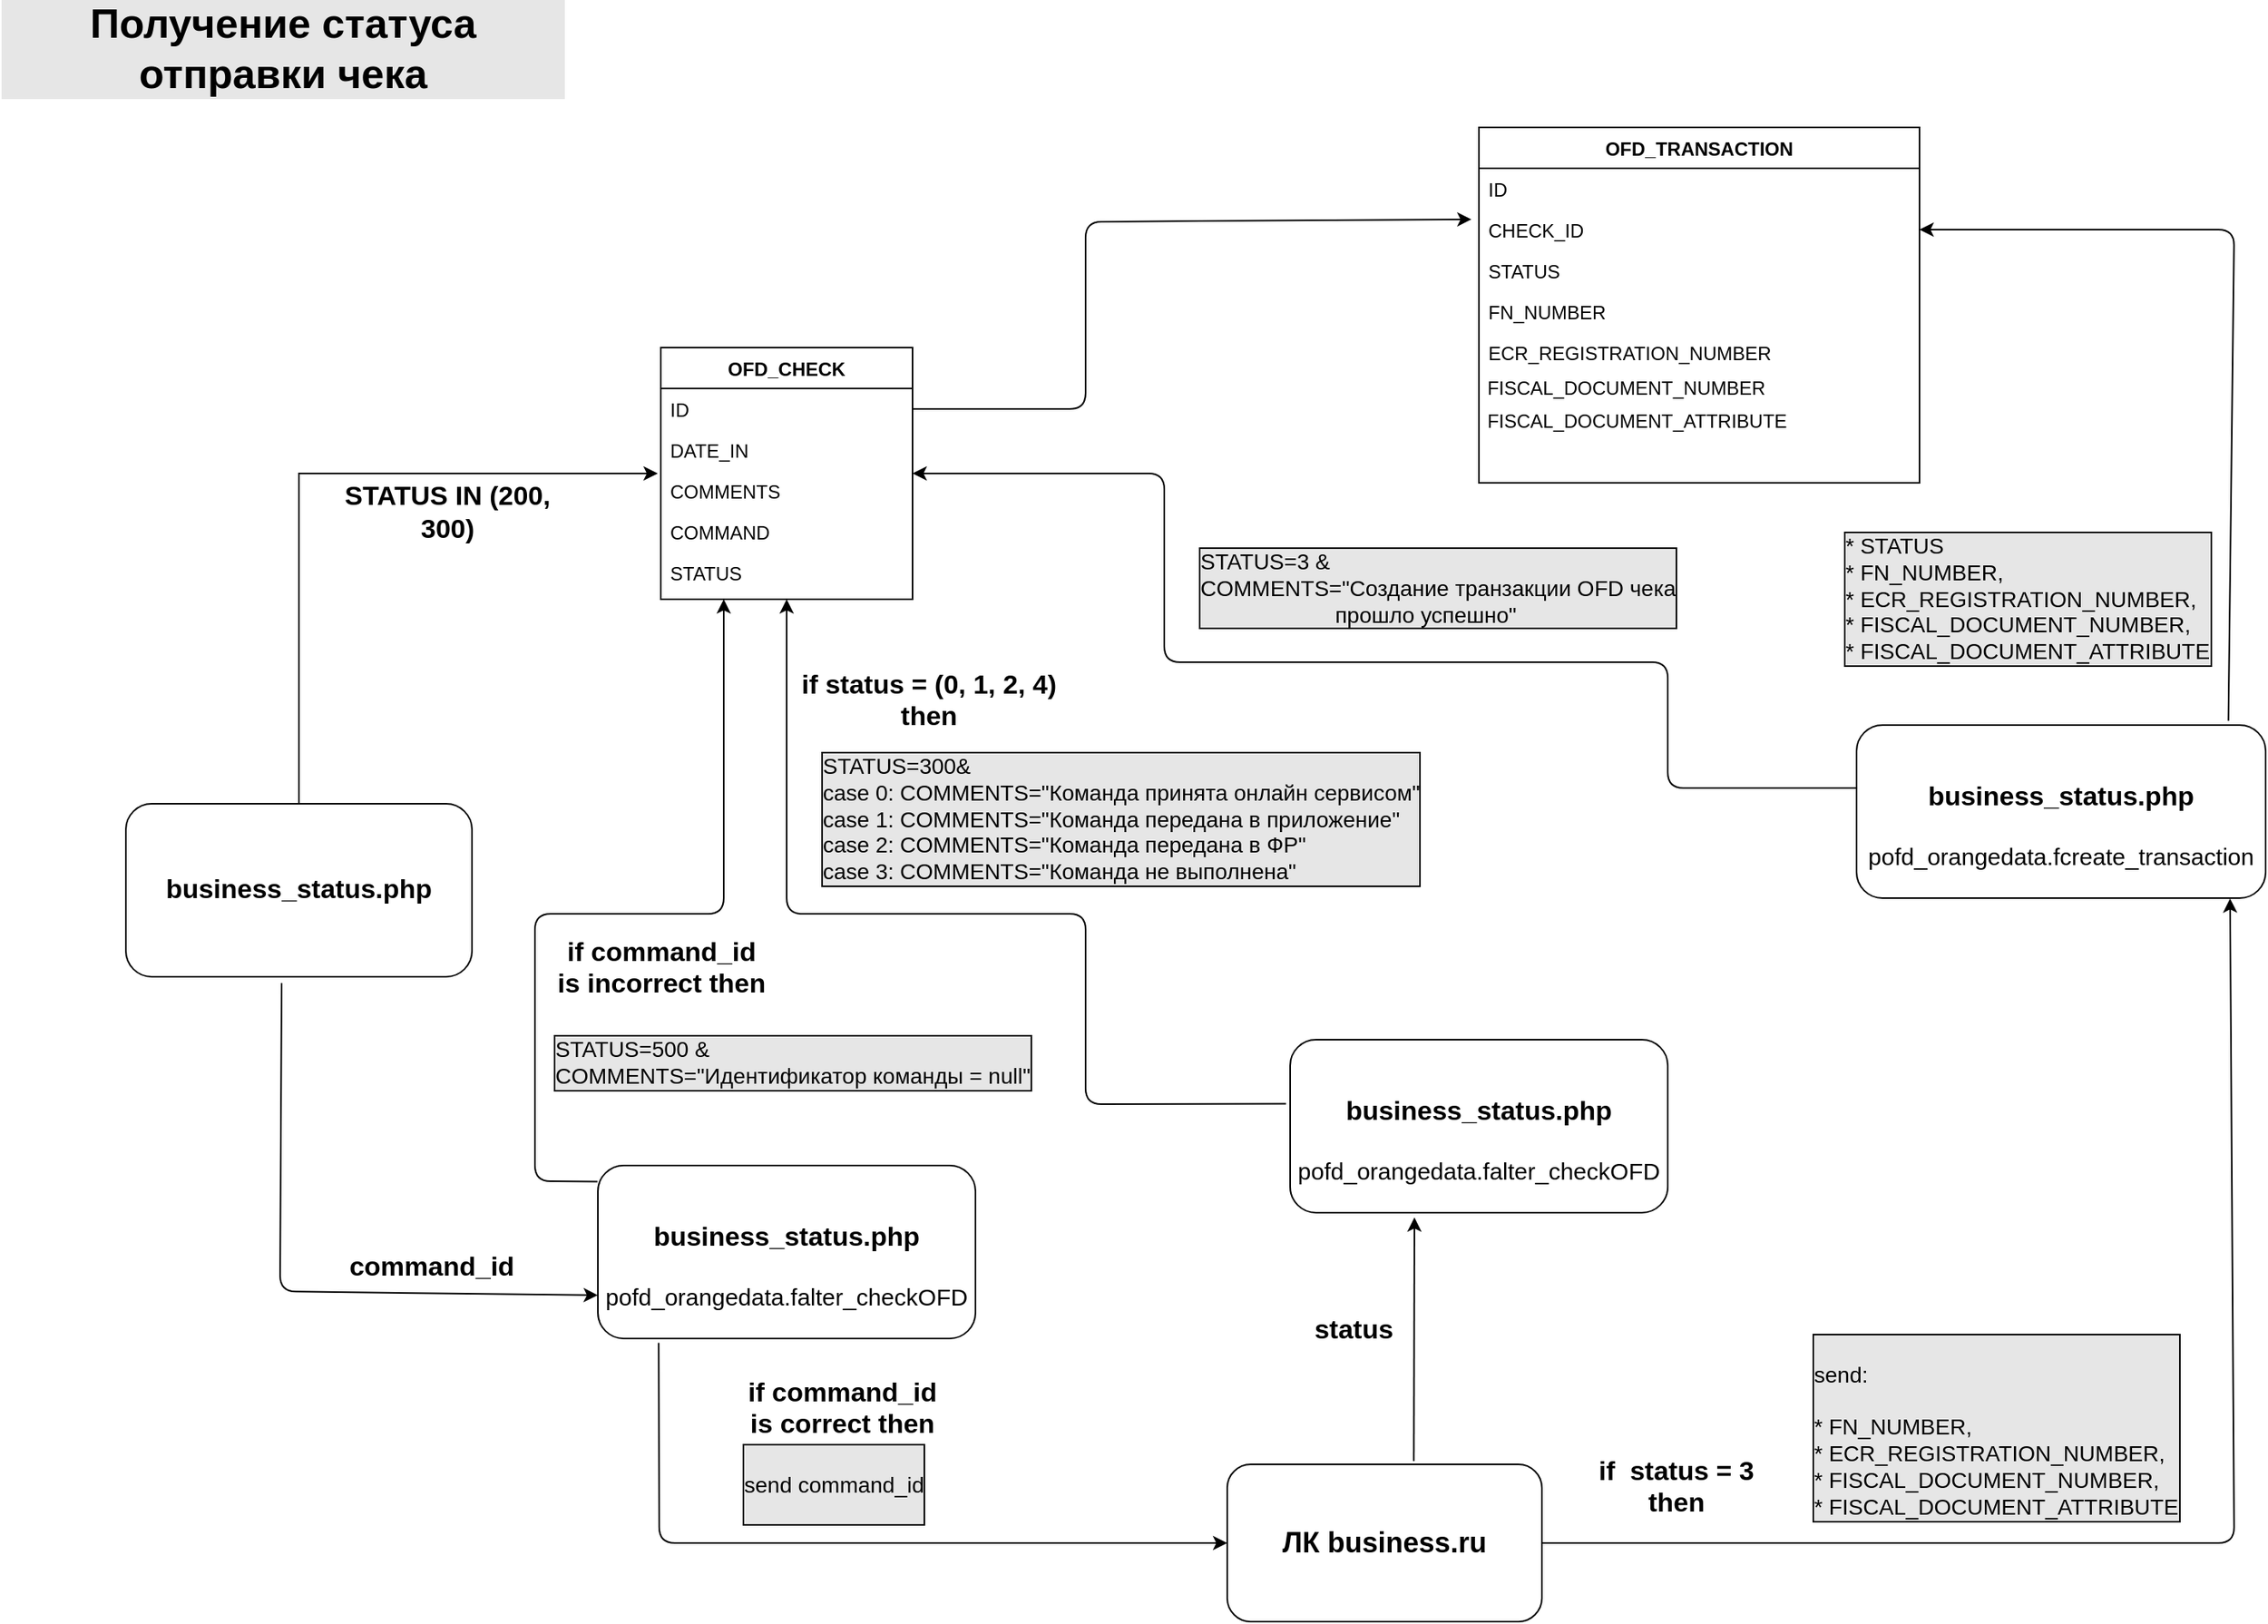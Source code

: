<mxfile version="12.9.6" type="github">
  <diagram id="C5RBs43oDa-KdzZeNtuy" name="Page-1">
    <mxGraphModel dx="866" dy="457" grid="1" gridSize="10" guides="1" tooltips="1" connect="1" arrows="1" fold="1" page="1" pageScale="1" pageWidth="827" pageHeight="1169" math="0" shadow="0">
      <root>
        <mxCell id="WIyWlLk6GJQsqaUBKTNV-0" />
        <mxCell id="WIyWlLk6GJQsqaUBKTNV-1" parent="WIyWlLk6GJQsqaUBKTNV-0" />
        <mxCell id="qi2p8pHKqPYSHHXsWVHH-112" style="edgeStyle=orthogonalEdgeStyle;rounded=0;orthogonalLoop=1;jettySize=auto;html=1;exitX=0.5;exitY=0;exitDx=0;exitDy=0;entryX=-0.012;entryY=0.077;entryDx=0;entryDy=0;entryPerimeter=0;fontSize=12;" parent="WIyWlLk6GJQsqaUBKTNV-1" source="qi2p8pHKqPYSHHXsWVHH-23" target="zkfFHV4jXpPFQw0GAbJ--3" edge="1">
          <mxGeometry relative="1" as="geometry" />
        </mxCell>
        <mxCell id="qi2p8pHKqPYSHHXsWVHH-23" value="&lt;div&gt;&lt;br&gt;&lt;/div&gt;&lt;div&gt;&lt;font size=&quot;1&quot;&gt;&lt;b style=&quot;font-size: 17px&quot;&gt;business_status.php&lt;/b&gt;&lt;/font&gt;&lt;/div&gt;&lt;div&gt;&lt;br&gt;&lt;/div&gt;" style="rounded=1;whiteSpace=wrap;html=1;fontSize=15;" parent="WIyWlLk6GJQsqaUBKTNV-1" vertex="1">
          <mxGeometry x="150" y="550" width="220" height="110" as="geometry" />
        </mxCell>
        <mxCell id="qi2p8pHKqPYSHHXsWVHH-44" value="&lt;div style=&quot;font-size: 18px&quot;&gt;&lt;b&gt;ЛК business.ru&lt;/b&gt;&lt;/div&gt;" style="rounded=1;whiteSpace=wrap;html=1;fontSize=15;" parent="WIyWlLk6GJQsqaUBKTNV-1" vertex="1">
          <mxGeometry x="850" y="970" width="200" height="100" as="geometry" />
        </mxCell>
        <mxCell id="qi2p8pHKqPYSHHXsWVHH-83" value="&lt;div style=&quot;font-size: 26px&quot;&gt;Получение статуса отправки чека&lt;/div&gt;" style="text;html=1;strokeColor=none;fillColor=none;align=center;verticalAlign=middle;whiteSpace=wrap;rounded=0;labelBackgroundColor=#E6E6E6;fontSize=26;fontStyle=1" parent="WIyWlLk6GJQsqaUBKTNV-1" vertex="1">
          <mxGeometry x="70" y="60" width="360" height="20" as="geometry" />
        </mxCell>
        <mxCell id="qi2p8pHKqPYSHHXsWVHH-106" value="" style="endArrow=classic;html=1;fontSize=12;exitX=1;exitY=0.5;exitDx=0;exitDy=0;entryX=-0.017;entryY=0.249;entryDx=0;entryDy=0;entryPerimeter=0;" parent="WIyWlLk6GJQsqaUBKTNV-1" source="zkfFHV4jXpPFQw0GAbJ--1" target="qi2p8pHKqPYSHHXsWVHH-88" edge="1">
          <mxGeometry width="50" height="50" relative="1" as="geometry">
            <mxPoint x="840" y="310" as="sourcePoint" />
            <mxPoint x="890" y="260" as="targetPoint" />
            <Array as="points">
              <mxPoint x="760" y="299" />
              <mxPoint x="760" y="180" />
            </Array>
          </mxGeometry>
        </mxCell>
        <mxCell id="qi2p8pHKqPYSHHXsWVHH-108" value="STATUS&#xa;" style="text;align=left;verticalAlign=top;spacingLeft=4;spacingRight=4;overflow=hidden;rotatable=0;points=[[0,0.5],[1,0.5]];portConstraint=eastwest;rounded=0;shadow=0;html=0;" parent="WIyWlLk6GJQsqaUBKTNV-1" vertex="1">
          <mxGeometry x="490" y="390" width="160" height="26" as="geometry" />
        </mxCell>
        <mxCell id="qi2p8pHKqPYSHHXsWVHH-113" value="STATUS IN (200, 300)" style="text;html=1;strokeColor=none;fillColor=none;align=center;verticalAlign=middle;whiteSpace=wrap;rounded=0;labelBackgroundColor=none;fontSize=17;fontStyle=1" parent="WIyWlLk6GJQsqaUBKTNV-1" vertex="1">
          <mxGeometry x="269" y="340" width="171" height="50" as="geometry" />
        </mxCell>
        <mxCell id="qi2p8pHKqPYSHHXsWVHH-115" value="&lt;div&gt;&lt;br&gt;&lt;/div&gt;&lt;div&gt;&lt;font size=&quot;1&quot;&gt;&lt;b style=&quot;font-size: 17px&quot;&gt;business_status.php&lt;/b&gt;&lt;/font&gt;&lt;/div&gt;&lt;div&gt;&lt;br&gt;&lt;/div&gt;&lt;div&gt;pofd_orangedata.falter_checkOFD&lt;br&gt;&lt;/div&gt;" style="rounded=1;whiteSpace=wrap;html=1;fontSize=15;" parent="WIyWlLk6GJQsqaUBKTNV-1" vertex="1">
          <mxGeometry x="450" y="780" width="240" height="110" as="geometry" />
        </mxCell>
        <mxCell id="qi2p8pHKqPYSHHXsWVHH-116" value="" style="endArrow=classic;html=1;fontSize=17;exitX=0.45;exitY=1.036;exitDx=0;exitDy=0;exitPerimeter=0;entryX=0;entryY=0.75;entryDx=0;entryDy=0;" parent="WIyWlLk6GJQsqaUBKTNV-1" source="qi2p8pHKqPYSHHXsWVHH-23" target="qi2p8pHKqPYSHHXsWVHH-115" edge="1">
          <mxGeometry width="50" height="50" relative="1" as="geometry">
            <mxPoint x="470" y="830" as="sourcePoint" />
            <mxPoint x="520" y="780" as="targetPoint" />
            <Array as="points">
              <mxPoint x="248" y="860" />
            </Array>
          </mxGeometry>
        </mxCell>
        <mxCell id="qi2p8pHKqPYSHHXsWVHH-117" value="command_id" style="text;html=1;align=center;verticalAlign=middle;resizable=0;points=[];autosize=1;fontSize=17;fontStyle=1" parent="WIyWlLk6GJQsqaUBKTNV-1" vertex="1">
          <mxGeometry x="289" y="830" width="110" height="30" as="geometry" />
        </mxCell>
        <mxCell id="qi2p8pHKqPYSHHXsWVHH-118" value="" style="endArrow=classic;html=1;fontSize=17;exitX=-0.001;exitY=0.093;exitDx=0;exitDy=0;exitPerimeter=0;entryX=0.25;entryY=1;entryDx=0;entryDy=0;" parent="WIyWlLk6GJQsqaUBKTNV-1" source="qi2p8pHKqPYSHHXsWVHH-115" target="zkfFHV4jXpPFQw0GAbJ--0" edge="1">
          <mxGeometry width="50" height="50" relative="1" as="geometry">
            <mxPoint x="470" y="710" as="sourcePoint" />
            <mxPoint x="520" y="660" as="targetPoint" />
            <Array as="points">
              <mxPoint x="410" y="790" />
              <mxPoint x="410" y="740" />
              <mxPoint x="410" y="620" />
              <mxPoint x="530" y="620" />
            </Array>
          </mxGeometry>
        </mxCell>
        <mxCell id="qi2p8pHKqPYSHHXsWVHH-119" value="&lt;div&gt;&lt;b&gt;if command_id &lt;br&gt;&lt;/b&gt;&lt;/div&gt;&lt;div&gt;&lt;b&gt;is incorrect then&lt;/b&gt;&lt;/div&gt;&lt;div&gt;&lt;b&gt;&lt;br&gt;&lt;/b&gt;&lt;/div&gt;" style="text;html=1;align=center;verticalAlign=middle;resizable=0;points=[];autosize=1;fontSize=17;" parent="WIyWlLk6GJQsqaUBKTNV-1" vertex="1">
          <mxGeometry x="420" y="630" width="140" height="70" as="geometry" />
        </mxCell>
        <mxCell id="qi2p8pHKqPYSHHXsWVHH-120" value="&lt;div style=&quot;font-size: 14px&quot;&gt;&lt;span&gt;&lt;font style=&quot;font-size: 14px&quot;&gt;STATUS=500 &amp;amp; &lt;br&gt;&lt;/font&gt;&lt;/span&gt;&lt;/div&gt;&lt;div style=&quot;font-size: 14px&quot;&gt;&lt;span&gt;&lt;font style=&quot;font-size: 14px&quot;&gt;COMMENTS=&quot;Идентификатор команды = null&quot; &lt;/font&gt;&lt;/span&gt;&lt;br style=&quot;font-size: 14px&quot;&gt;&lt;span&gt;&lt;/span&gt;&lt;/div&gt;&lt;div style=&quot;font-size: 14px&quot;&gt;&lt;span&gt;&lt;/span&gt;&lt;/div&gt;" style="text;html=1;fontSize=14;align=left;labelBackgroundColor=#E6E6E6;labelBorderColor=#000000;" parent="WIyWlLk6GJQsqaUBKTNV-1" vertex="1">
          <mxGeometry x="420" y="690" width="390" height="40" as="geometry" />
        </mxCell>
        <mxCell id="qi2p8pHKqPYSHHXsWVHH-124" value="" style="endArrow=classic;html=1;fontSize=17;exitX=0.161;exitY=1.025;exitDx=0;exitDy=0;exitPerimeter=0;" parent="WIyWlLk6GJQsqaUBKTNV-1" source="qi2p8pHKqPYSHHXsWVHH-115" edge="1">
          <mxGeometry width="50" height="50" relative="1" as="geometry">
            <mxPoint x="530" y="810" as="sourcePoint" />
            <mxPoint x="850" y="1020" as="targetPoint" />
            <Array as="points">
              <mxPoint x="489" y="1020" />
            </Array>
          </mxGeometry>
        </mxCell>
        <mxCell id="qi2p8pHKqPYSHHXsWVHH-125" value="&lt;div&gt;&lt;b&gt;if command_id &lt;br&gt;&lt;/b&gt;&lt;/div&gt;&lt;div&gt;&lt;b&gt;is correct then&lt;/b&gt;&lt;/div&gt;&lt;div&gt;&lt;b&gt;&lt;br&gt;&lt;/b&gt;&lt;/div&gt;" style="text;html=1;align=center;verticalAlign=middle;resizable=0;points=[];autosize=1;fontSize=17;" parent="WIyWlLk6GJQsqaUBKTNV-1" vertex="1">
          <mxGeometry x="540" y="910" width="130" height="70" as="geometry" />
        </mxCell>
        <mxCell id="qi2p8pHKqPYSHHXsWVHH-127" value="&lt;div&gt;&lt;br&gt;&lt;/div&gt;&lt;div&gt;send command_id&lt;/div&gt;&lt;div&gt;&lt;br&gt;&lt;/div&gt;" style="text;html=1;fontSize=14;align=left;labelBackgroundColor=#E6E6E6;labelBorderColor=#000000;" parent="WIyWlLk6GJQsqaUBKTNV-1" vertex="1">
          <mxGeometry x="540" y="950" width="390" height="40" as="geometry" />
        </mxCell>
        <mxCell id="qi2p8pHKqPYSHHXsWVHH-128" value="&lt;div&gt;&lt;br&gt;&lt;/div&gt;&lt;div&gt;&lt;font size=&quot;1&quot;&gt;&lt;b style=&quot;font-size: 17px&quot;&gt;business_status.php&lt;/b&gt;&lt;/font&gt;&lt;/div&gt;&lt;div&gt;&lt;br&gt;&lt;/div&gt;&lt;div&gt;pofd_orangedata.falter_checkOFD&lt;br&gt;&lt;/div&gt;" style="rounded=1;whiteSpace=wrap;html=1;fontSize=15;" parent="WIyWlLk6GJQsqaUBKTNV-1" vertex="1">
          <mxGeometry x="890" y="700" width="240" height="110" as="geometry" />
        </mxCell>
        <mxCell id="qi2p8pHKqPYSHHXsWVHH-129" value="" style="endArrow=classic;html=1;fontSize=17;exitX=0.593;exitY=-0.021;exitDx=0;exitDy=0;exitPerimeter=0;" parent="WIyWlLk6GJQsqaUBKTNV-1" source="qi2p8pHKqPYSHHXsWVHH-44" edge="1">
          <mxGeometry width="50" height="50" relative="1" as="geometry">
            <mxPoint x="920" y="900" as="sourcePoint" />
            <mxPoint x="969" y="813" as="targetPoint" />
          </mxGeometry>
        </mxCell>
        <mxCell id="qi2p8pHKqPYSHHXsWVHH-130" value="&lt;div&gt;&lt;b&gt;status&lt;/b&gt;&lt;/div&gt;" style="text;html=1;align=center;verticalAlign=middle;resizable=0;points=[];autosize=1;fontSize=17;" parent="WIyWlLk6GJQsqaUBKTNV-1" vertex="1">
          <mxGeometry x="900" y="870" width="60" height="30" as="geometry" />
        </mxCell>
        <mxCell id="qi2p8pHKqPYSHHXsWVHH-131" value="" style="endArrow=classic;html=1;fontSize=17;exitX=-0.011;exitY=0.371;exitDx=0;exitDy=0;exitPerimeter=0;entryX=0.5;entryY=1;entryDx=0;entryDy=0;" parent="WIyWlLk6GJQsqaUBKTNV-1" source="qi2p8pHKqPYSHHXsWVHH-128" target="zkfFHV4jXpPFQw0GAbJ--0" edge="1">
          <mxGeometry width="50" height="50" relative="1" as="geometry">
            <mxPoint x="920" y="590" as="sourcePoint" />
            <mxPoint x="970" y="540" as="targetPoint" />
            <Array as="points">
              <mxPoint x="760" y="741" />
              <mxPoint x="760" y="620" />
              <mxPoint x="570" y="620" />
            </Array>
          </mxGeometry>
        </mxCell>
        <mxCell id="qi2p8pHKqPYSHHXsWVHH-132" value="&lt;div&gt;STATUS=300&amp;amp;&lt;/div&gt;&lt;div&gt;case 0: COMMENTS=&quot;Команда принята онлайн сервисом&quot;&lt;/div&gt;&lt;div&gt;case 1: COMMENTS=&quot;Команда передана в приложение&quot;&lt;/div&gt;&lt;div&gt;case 2: COMMENTS=&quot;Команда передана в ФР&quot;&lt;/div&gt;&lt;div&gt;case 3: COMMENTS=&quot;Команда не выполнена&quot;&lt;br&gt;&lt;/div&gt;" style="text;html=1;fontSize=14;align=left;labelBackgroundColor=#E6E6E6;labelBorderColor=#000000;" parent="WIyWlLk6GJQsqaUBKTNV-1" vertex="1">
          <mxGeometry x="590" y="510" width="390" height="40" as="geometry" />
        </mxCell>
        <mxCell id="qi2p8pHKqPYSHHXsWVHH-133" value="&lt;div&gt;&lt;b&gt;if status = (0, 1, 2, 4)&lt;/b&gt;&lt;/div&gt;&lt;div&gt;&lt;b&gt;then&lt;/b&gt;&lt;/div&gt;&lt;div&gt;&lt;b&gt;&lt;br&gt;&lt;/b&gt;&lt;/div&gt;" style="text;html=1;align=center;verticalAlign=middle;resizable=0;points=[];autosize=1;fontSize=17;" parent="WIyWlLk6GJQsqaUBKTNV-1" vertex="1">
          <mxGeometry x="570" y="460" width="180" height="70" as="geometry" />
        </mxCell>
        <mxCell id="qi2p8pHKqPYSHHXsWVHH-134" value="&lt;div&gt;&lt;br&gt;&lt;/div&gt;&lt;div&gt;&lt;font size=&quot;1&quot;&gt;&lt;b style=&quot;font-size: 17px&quot;&gt;business_status.php&lt;/b&gt;&lt;/font&gt;&lt;/div&gt;&lt;div&gt;&lt;br&gt;&lt;/div&gt;&lt;div&gt;pofd_orangedata.fcreate_transaction&lt;br&gt;&lt;/div&gt;" style="rounded=1;whiteSpace=wrap;html=1;fontSize=15;" parent="WIyWlLk6GJQsqaUBKTNV-1" vertex="1">
          <mxGeometry x="1250" y="500" width="260" height="110" as="geometry" />
        </mxCell>
        <mxCell id="qi2p8pHKqPYSHHXsWVHH-135" value="" style="endArrow=classic;html=1;fontSize=17;exitX=1;exitY=0.5;exitDx=0;exitDy=0;entryX=0.913;entryY=1.002;entryDx=0;entryDy=0;entryPerimeter=0;" parent="WIyWlLk6GJQsqaUBKTNV-1" source="qi2p8pHKqPYSHHXsWVHH-44" target="qi2p8pHKqPYSHHXsWVHH-134" edge="1">
          <mxGeometry width="50" height="50" relative="1" as="geometry">
            <mxPoint x="1100" y="860" as="sourcePoint" />
            <mxPoint x="1453" y="610" as="targetPoint" />
            <Array as="points">
              <mxPoint x="1490" y="1020" />
            </Array>
          </mxGeometry>
        </mxCell>
        <mxCell id="qi2p8pHKqPYSHHXsWVHH-136" value="&lt;div&gt;&lt;b&gt;if&amp;nbsp; status = 3 &lt;br&gt;&lt;/b&gt;&lt;/div&gt;&lt;div&gt;&lt;b&gt;then&lt;br&gt;&lt;/b&gt;&lt;/div&gt;&lt;div&gt;&lt;b&gt;&lt;br&gt;&lt;/b&gt;&lt;/div&gt;" style="text;html=1;align=center;verticalAlign=middle;resizable=0;points=[];autosize=1;fontSize=17;" parent="WIyWlLk6GJQsqaUBKTNV-1" vertex="1">
          <mxGeometry x="1080" y="960" width="110" height="70" as="geometry" />
        </mxCell>
        <mxCell id="qi2p8pHKqPYSHHXsWVHH-137" value="&lt;div&gt;&lt;br&gt;&lt;/div&gt;&lt;div&gt;send: &lt;br&gt;&lt;/div&gt;&lt;div&gt;&lt;br&gt;* FN_NUMBER,&lt;/div&gt;&lt;div&gt;* ECR_REGISTRATION_NUMBER,&lt;/div&gt;&lt;div&gt;* FISCAL_DOCUMENT_NUMBER,&lt;/div&gt;&lt;div&gt;* FISCAL_DOCUMENT_ATTRIBUTE&lt;br&gt;&lt;/div&gt;" style="text;html=1;fontSize=14;align=left;labelBackgroundColor=#E6E6E6;labelBorderColor=#000000;" parent="WIyWlLk6GJQsqaUBKTNV-1" vertex="1">
          <mxGeometry x="1220" y="880" width="70" height="120" as="geometry" />
        </mxCell>
        <mxCell id="qi2p8pHKqPYSHHXsWVHH-146" value="&lt;div&gt;* STATUS&lt;br&gt;* FN_NUMBER,&lt;/div&gt;&lt;div&gt;* ECR_REGISTRATION_NUMBER,&lt;/div&gt;&lt;div&gt;* FISCAL_DOCUMENT_NUMBER,&lt;/div&gt;&lt;div&gt;* FISCAL_DOCUMENT_ATTRIBUTE&lt;br&gt;&lt;/div&gt;" style="text;html=1;fontSize=14;align=left;labelBackgroundColor=#E6E6E6;labelBorderColor=#000000;" parent="WIyWlLk6GJQsqaUBKTNV-1" vertex="1">
          <mxGeometry x="1240" y="370" width="70" height="120" as="geometry" />
        </mxCell>
        <mxCell id="qi2p8pHKqPYSHHXsWVHH-141" value="" style="endArrow=classic;html=1;fontSize=17;exitX=0.909;exitY=-0.025;exitDx=0;exitDy=0;exitPerimeter=0;entryX=1;entryY=0.5;entryDx=0;entryDy=0;" parent="WIyWlLk6GJQsqaUBKTNV-1" source="qi2p8pHKqPYSHHXsWVHH-134" target="qi2p8pHKqPYSHHXsWVHH-88" edge="1">
          <mxGeometry width="50" height="50" relative="1" as="geometry">
            <mxPoint x="1160" y="420" as="sourcePoint" />
            <mxPoint x="1486" y="180" as="targetPoint" />
            <Array as="points">
              <mxPoint x="1490" y="185" />
            </Array>
          </mxGeometry>
        </mxCell>
        <mxCell id="qi2p8pHKqPYSHHXsWVHH-148" value="" style="endArrow=classic;html=1;fontSize=17;exitX=0;exitY=0.364;exitDx=0;exitDy=0;exitPerimeter=0;" parent="WIyWlLk6GJQsqaUBKTNV-1" source="qi2p8pHKqPYSHHXsWVHH-134" edge="1">
          <mxGeometry width="50" height="50" relative="1" as="geometry">
            <mxPoint x="1050" y="540" as="sourcePoint" />
            <mxPoint x="650" y="340" as="targetPoint" />
            <Array as="points">
              <mxPoint x="1130" y="540" />
              <mxPoint x="1130" y="460" />
              <mxPoint x="890" y="460" />
              <mxPoint x="810" y="460" />
              <mxPoint x="810" y="340" />
            </Array>
          </mxGeometry>
        </mxCell>
        <mxCell id="qi2p8pHKqPYSHHXsWVHH-149" value="&lt;div&gt;STATUS=3 &amp;amp; &lt;br&gt;&lt;/div&gt;&lt;div&gt;COMMENTS=&quot;Создание транзакции OFD чека &lt;br&gt;&lt;/div&gt;&lt;div&gt;&amp;nbsp;&amp;nbsp;&amp;nbsp;&amp;nbsp;&amp;nbsp;&amp;nbsp;&amp;nbsp;&amp;nbsp;&amp;nbsp;&amp;nbsp;&amp;nbsp;&amp;nbsp;&amp;nbsp;&amp;nbsp;&amp;nbsp;&amp;nbsp;&amp;nbsp;&amp;nbsp;&amp;nbsp;&amp;nbsp;&amp;nbsp; прошло успешно&quot;&lt;/div&gt;" style="text;html=1;fontSize=14;align=left;labelBackgroundColor=#E6E6E6;labelBorderColor=#000000;" parent="WIyWlLk6GJQsqaUBKTNV-1" vertex="1">
          <mxGeometry x="830" y="380" width="70" height="120" as="geometry" />
        </mxCell>
        <mxCell id="qi2p8pHKqPYSHHXsWVHH-86" value="OFD_TRANSACTION&#xa;" style="swimlane;fontStyle=1;align=center;verticalAlign=top;childLayout=stackLayout;horizontal=1;startSize=26;horizontalStack=0;resizeParent=1;resizeLast=0;collapsible=1;marginBottom=0;rounded=0;shadow=0;strokeWidth=1;" parent="WIyWlLk6GJQsqaUBKTNV-1" vertex="1">
          <mxGeometry x="1010" y="120" width="280" height="226" as="geometry">
            <mxRectangle x="230" y="140" width="160" height="26" as="alternateBounds" />
          </mxGeometry>
        </mxCell>
        <mxCell id="qi2p8pHKqPYSHHXsWVHH-87" value="ID" style="text;align=left;verticalAlign=top;spacingLeft=4;spacingRight=4;overflow=hidden;rotatable=0;points=[[0,0.5],[1,0.5]];portConstraint=eastwest;" parent="qi2p8pHKqPYSHHXsWVHH-86" vertex="1">
          <mxGeometry y="26" width="280" height="26" as="geometry" />
        </mxCell>
        <mxCell id="qi2p8pHKqPYSHHXsWVHH-88" value="CHECK_ID" style="text;align=left;verticalAlign=top;spacingLeft=4;spacingRight=4;overflow=hidden;rotatable=0;points=[[0,0.5],[1,0.5]];portConstraint=eastwest;rounded=0;shadow=0;html=0;" parent="qi2p8pHKqPYSHHXsWVHH-86" vertex="1">
          <mxGeometry y="52" width="280" height="26" as="geometry" />
        </mxCell>
        <mxCell id="qi2p8pHKqPYSHHXsWVHH-89" value="STATUS" style="text;align=left;verticalAlign=top;spacingLeft=4;spacingRight=4;overflow=hidden;rotatable=0;points=[[0,0.5],[1,0.5]];portConstraint=eastwest;rounded=0;shadow=0;html=0;" parent="qi2p8pHKqPYSHHXsWVHH-86" vertex="1">
          <mxGeometry y="78" width="280" height="26" as="geometry" />
        </mxCell>
        <mxCell id="qi2p8pHKqPYSHHXsWVHH-90" value="FN_NUMBER" style="text;align=left;verticalAlign=top;spacingLeft=4;spacingRight=4;overflow=hidden;rotatable=0;points=[[0,0.5],[1,0.5]];portConstraint=eastwest;rounded=0;shadow=0;html=0;" parent="qi2p8pHKqPYSHHXsWVHH-86" vertex="1">
          <mxGeometry y="104" width="280" height="26" as="geometry" />
        </mxCell>
        <mxCell id="qi2p8pHKqPYSHHXsWVHH-91" value="ECR_REGISTRATION_NUMBER" style="text;align=left;verticalAlign=top;spacingLeft=4;spacingRight=4;overflow=hidden;rotatable=0;points=[[0,0.5],[1,0.5]];portConstraint=eastwest;rounded=0;shadow=0;html=0;" parent="qi2p8pHKqPYSHHXsWVHH-86" vertex="1">
          <mxGeometry y="130" width="280" height="26" as="geometry" />
        </mxCell>
        <mxCell id="qi2p8pHKqPYSHHXsWVHH-95" value="&amp;nbsp;FISCAL_DOCUMENT_NUMBER" style="text;html=1;align=left;verticalAlign=middle;resizable=0;points=[];autosize=1;fontSize=12;" parent="qi2p8pHKqPYSHHXsWVHH-86" vertex="1">
          <mxGeometry y="156" width="280" height="20" as="geometry" />
        </mxCell>
        <mxCell id="qi2p8pHKqPYSHHXsWVHH-96" value="&amp;nbsp;FISCAL_DOCUMENT_ATTRIBUTE&lt;div&gt;&lt;br&gt;&lt;/div&gt;&lt;div&gt;&lt;br&gt;&lt;/div&gt;" style="text;html=1;align=left;verticalAlign=middle;resizable=0;points=[];autosize=1;fontSize=12;" parent="qi2p8pHKqPYSHHXsWVHH-86" vertex="1">
          <mxGeometry y="176" width="280" height="50" as="geometry" />
        </mxCell>
        <mxCell id="zkfFHV4jXpPFQw0GAbJ--0" value="OFD_CHECK" style="swimlane;fontStyle=1;align=center;verticalAlign=top;childLayout=stackLayout;horizontal=1;startSize=26;horizontalStack=0;resizeParent=1;resizeLast=0;collapsible=1;marginBottom=0;rounded=0;shadow=0;strokeWidth=1;" parent="WIyWlLk6GJQsqaUBKTNV-1" vertex="1">
          <mxGeometry x="490" y="260" width="160" height="160" as="geometry">
            <mxRectangle x="230" y="140" width="160" height="26" as="alternateBounds" />
          </mxGeometry>
        </mxCell>
        <mxCell id="zkfFHV4jXpPFQw0GAbJ--1" value="ID" style="text;align=left;verticalAlign=top;spacingLeft=4;spacingRight=4;overflow=hidden;rotatable=0;points=[[0,0.5],[1,0.5]];portConstraint=eastwest;" parent="zkfFHV4jXpPFQw0GAbJ--0" vertex="1">
          <mxGeometry y="26" width="160" height="26" as="geometry" />
        </mxCell>
        <mxCell id="zkfFHV4jXpPFQw0GAbJ--2" value="DATE_IN" style="text;align=left;verticalAlign=top;spacingLeft=4;spacingRight=4;overflow=hidden;rotatable=0;points=[[0,0.5],[1,0.5]];portConstraint=eastwest;rounded=0;shadow=0;html=0;" parent="zkfFHV4jXpPFQw0GAbJ--0" vertex="1">
          <mxGeometry y="52" width="160" height="26" as="geometry" />
        </mxCell>
        <mxCell id="zkfFHV4jXpPFQw0GAbJ--3" value="COMMENTS" style="text;align=left;verticalAlign=top;spacingLeft=4;spacingRight=4;overflow=hidden;rotatable=0;points=[[0,0.5],[1,0.5]];portConstraint=eastwest;rounded=0;shadow=0;html=0;" parent="zkfFHV4jXpPFQw0GAbJ--0" vertex="1">
          <mxGeometry y="78" width="160" height="26" as="geometry" />
        </mxCell>
        <mxCell id="qi2p8pHKqPYSHHXsWVHH-12" value="COMMAND" style="text;align=left;verticalAlign=top;spacingLeft=4;spacingRight=4;overflow=hidden;rotatable=0;points=[[0,0.5],[1,0.5]];portConstraint=eastwest;rounded=0;shadow=0;html=0;" parent="zkfFHV4jXpPFQw0GAbJ--0" vertex="1">
          <mxGeometry y="104" width="160" height="26" as="geometry" />
        </mxCell>
      </root>
    </mxGraphModel>
  </diagram>
</mxfile>
